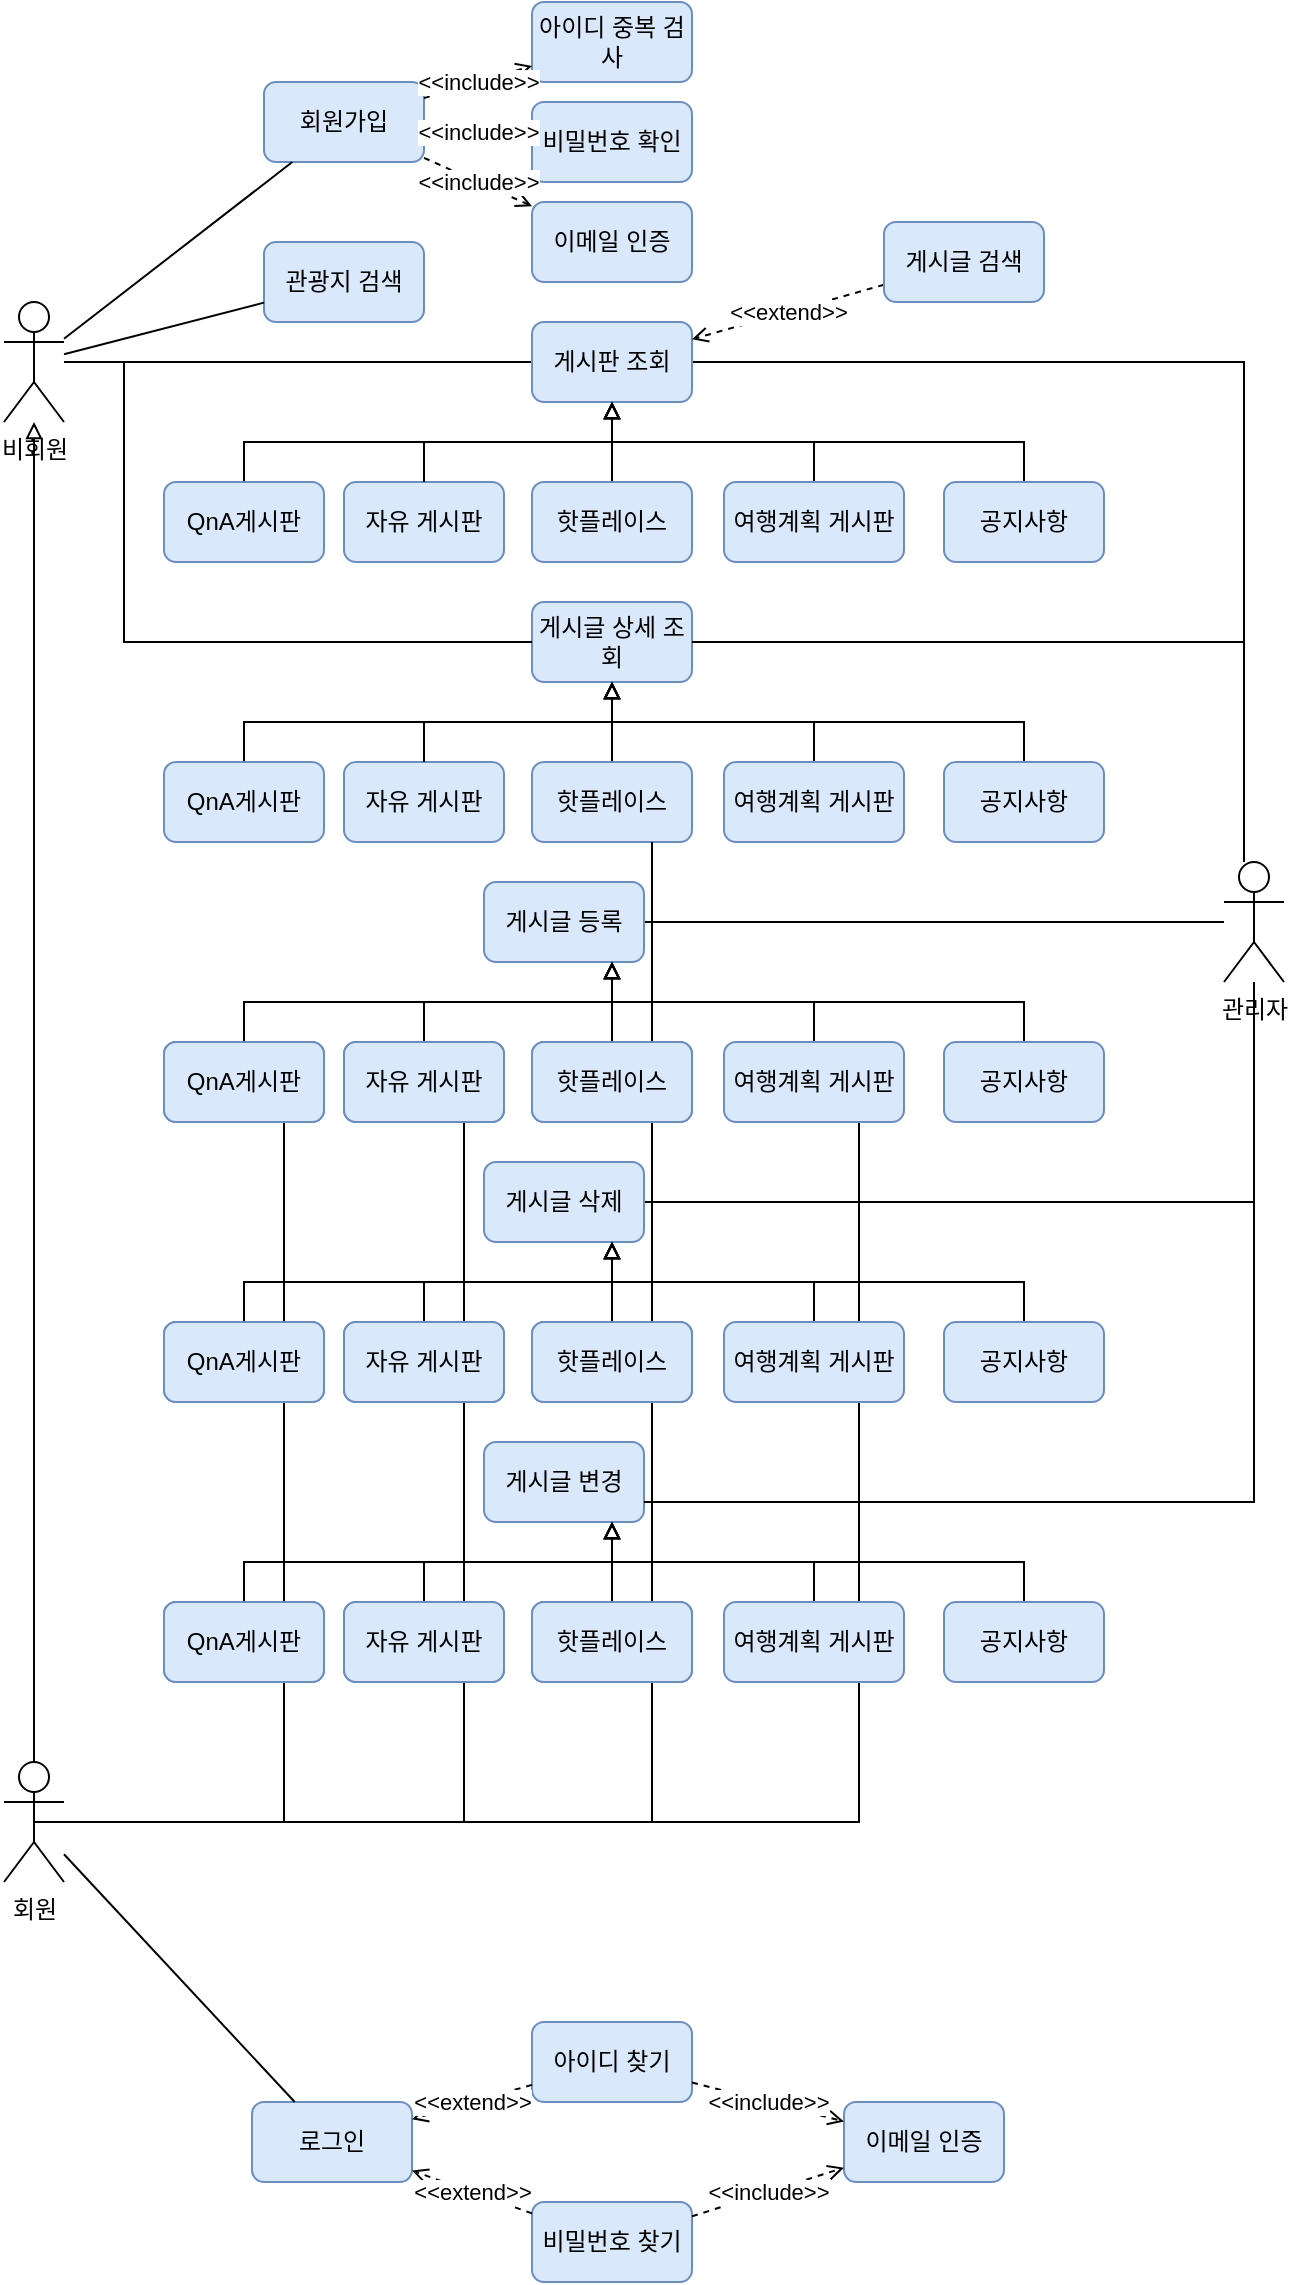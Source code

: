 <mxfile version="21.3.4" type="device">
  <diagram name="페이지-1" id="xjFrCTcLjA5Yc4_i040L">
    <mxGraphModel dx="1221" dy="644" grid="1" gridSize="10" guides="1" tooltips="1" connect="1" arrows="1" fold="1" page="1" pageScale="1" pageWidth="827" pageHeight="1169" math="0" shadow="0">
      <root>
        <mxCell id="0" />
        <mxCell id="1" parent="0" />
        <mxCell id="A2_3JVjYjOUM36ixpfyX-102" style="edgeStyle=orthogonalEdgeStyle;rounded=0;orthogonalLoop=1;jettySize=auto;html=1;endArrow=block;endFill=0;" parent="1" source="A2_3JVjYjOUM36ixpfyX-4" target="A2_3JVjYjOUM36ixpfyX-46" edge="1">
          <mxGeometry relative="1" as="geometry" />
        </mxCell>
        <mxCell id="A2_3JVjYjOUM36ixpfyX-203" style="edgeStyle=orthogonalEdgeStyle;rounded=0;orthogonalLoop=1;jettySize=auto;html=1;exitX=0.5;exitY=0.5;exitDx=0;exitDy=0;exitPerimeter=0;endArrow=none;endFill=0;entryX=0.75;entryY=1;entryDx=0;entryDy=0;" parent="1" source="A2_3JVjYjOUM36ixpfyX-4" target="A2_3JVjYjOUM36ixpfyX-167" edge="1">
          <mxGeometry relative="1" as="geometry">
            <mxPoint x="510" y="920.412" as="targetPoint" />
          </mxGeometry>
        </mxCell>
        <mxCell id="A2_3JVjYjOUM36ixpfyX-4" value="회원" style="shape=umlActor;verticalLabelPosition=bottom;verticalAlign=top;html=1;outlineConnect=0;" parent="1" vertex="1">
          <mxGeometry x="70" y="890" width="30" height="60" as="geometry" />
        </mxCell>
        <mxCell id="A2_3JVjYjOUM36ixpfyX-171" style="edgeStyle=orthogonalEdgeStyle;rounded=0;orthogonalLoop=1;jettySize=auto;html=1;endArrow=none;endFill=0;" parent="1" source="A2_3JVjYjOUM36ixpfyX-31" target="A2_3JVjYjOUM36ixpfyX-127" edge="1">
          <mxGeometry relative="1" as="geometry">
            <mxPoint x="695" y="140" as="targetPoint" />
            <Array as="points">
              <mxPoint x="690" y="190" />
            </Array>
          </mxGeometry>
        </mxCell>
        <mxCell id="A2_3JVjYjOUM36ixpfyX-173" style="edgeStyle=orthogonalEdgeStyle;rounded=0;orthogonalLoop=1;jettySize=auto;html=1;endArrow=none;endFill=0;" parent="1" source="A2_3JVjYjOUM36ixpfyX-31" target="A2_3JVjYjOUM36ixpfyX-160" edge="1">
          <mxGeometry relative="1" as="geometry" />
        </mxCell>
        <mxCell id="A2_3JVjYjOUM36ixpfyX-196" style="edgeStyle=orthogonalEdgeStyle;rounded=0;orthogonalLoop=1;jettySize=auto;html=1;endArrow=none;endFill=0;" parent="1" source="A2_3JVjYjOUM36ixpfyX-31" target="A2_3JVjYjOUM36ixpfyX-174" edge="1">
          <mxGeometry relative="1" as="geometry">
            <mxPoint x="695" y="630.0" as="targetPoint" />
            <Array as="points">
              <mxPoint x="695" y="610" />
            </Array>
          </mxGeometry>
        </mxCell>
        <mxCell id="A2_3JVjYjOUM36ixpfyX-31" value="관리자" style="shape=umlActor;verticalLabelPosition=bottom;verticalAlign=top;html=1;outlineConnect=0;" parent="1" vertex="1">
          <mxGeometry x="680" y="440" width="30" height="60" as="geometry" />
        </mxCell>
        <mxCell id="A2_3JVjYjOUM36ixpfyX-144" style="edgeStyle=orthogonalEdgeStyle;rounded=0;orthogonalLoop=1;jettySize=auto;html=1;endArrow=none;endFill=0;" parent="1" source="A2_3JVjYjOUM36ixpfyX-46" target="A2_3JVjYjOUM36ixpfyX-127" edge="1">
          <mxGeometry relative="1" as="geometry" />
        </mxCell>
        <mxCell id="A2_3JVjYjOUM36ixpfyX-46" value="비회원" style="shape=umlActor;verticalLabelPosition=bottom;verticalAlign=top;html=1;outlineConnect=0;" parent="1" vertex="1">
          <mxGeometry x="70" y="160" width="30" height="60" as="geometry" />
        </mxCell>
        <mxCell id="A2_3JVjYjOUM36ixpfyX-103" value="회원가입" style="rounded=1;whiteSpace=wrap;html=1;fillColor=#dae8fc;strokeColor=#6c8ebf;" parent="1" vertex="1">
          <mxGeometry x="200" y="50" width="80" height="40" as="geometry" />
        </mxCell>
        <mxCell id="A2_3JVjYjOUM36ixpfyX-106" value="" style="endArrow=none;html=1;rounded=0;" parent="1" source="A2_3JVjYjOUM36ixpfyX-46" target="A2_3JVjYjOUM36ixpfyX-103" edge="1">
          <mxGeometry width="50" height="50" relative="1" as="geometry">
            <mxPoint x="280" y="400" as="sourcePoint" />
            <mxPoint x="330" y="350" as="targetPoint" />
          </mxGeometry>
        </mxCell>
        <mxCell id="A2_3JVjYjOUM36ixpfyX-107" value="아이디 중복 검사" style="rounded=1;whiteSpace=wrap;html=1;fillColor=#dae8fc;strokeColor=#6c8ebf;" parent="1" vertex="1">
          <mxGeometry x="334" y="10" width="80" height="40" as="geometry" />
        </mxCell>
        <mxCell id="A2_3JVjYjOUM36ixpfyX-108" value="비밀번호 확인" style="rounded=1;whiteSpace=wrap;html=1;fillColor=#dae8fc;strokeColor=#6c8ebf;" parent="1" vertex="1">
          <mxGeometry x="334" y="60" width="80" height="40" as="geometry" />
        </mxCell>
        <mxCell id="A2_3JVjYjOUM36ixpfyX-109" value="이메일 인증" style="rounded=1;whiteSpace=wrap;html=1;fillColor=#dae8fc;strokeColor=#6c8ebf;" parent="1" vertex="1">
          <mxGeometry x="334" y="110" width="80" height="40" as="geometry" />
        </mxCell>
        <mxCell id="A2_3JVjYjOUM36ixpfyX-110" value="&amp;lt;&amp;lt;include&amp;gt;&amp;gt;" style="endArrow=open;html=1;rounded=0;dashed=1;endFill=0;" parent="1" source="A2_3JVjYjOUM36ixpfyX-103" target="A2_3JVjYjOUM36ixpfyX-107" edge="1">
          <mxGeometry width="50" height="50" relative="1" as="geometry">
            <mxPoint x="110" y="187" as="sourcePoint" />
            <mxPoint x="197" y="110" as="targetPoint" />
          </mxGeometry>
        </mxCell>
        <mxCell id="A2_3JVjYjOUM36ixpfyX-111" value="&amp;lt;&amp;lt;include&amp;gt;&amp;gt;" style="endArrow=open;html=1;rounded=0;dashed=1;endFill=0;" parent="1" source="A2_3JVjYjOUM36ixpfyX-103" target="A2_3JVjYjOUM36ixpfyX-108" edge="1">
          <mxGeometry width="50" height="50" relative="1" as="geometry">
            <mxPoint x="260" y="73" as="sourcePoint" />
            <mxPoint x="300" y="57" as="targetPoint" />
          </mxGeometry>
        </mxCell>
        <mxCell id="A2_3JVjYjOUM36ixpfyX-112" value="&amp;lt;&amp;lt;include&amp;gt;&amp;gt;" style="endArrow=open;html=1;rounded=0;dashed=1;endFill=0;" parent="1" source="A2_3JVjYjOUM36ixpfyX-103" target="A2_3JVjYjOUM36ixpfyX-109" edge="1">
          <mxGeometry width="50" height="50" relative="1" as="geometry">
            <mxPoint x="270" y="83" as="sourcePoint" />
            <mxPoint x="310" y="67" as="targetPoint" />
          </mxGeometry>
        </mxCell>
        <mxCell id="A2_3JVjYjOUM36ixpfyX-114" value="로그인" style="rounded=1;whiteSpace=wrap;html=1;fillColor=#dae8fc;strokeColor=#6c8ebf;" parent="1" vertex="1">
          <mxGeometry x="194" y="1060" width="80" height="40" as="geometry" />
        </mxCell>
        <mxCell id="A2_3JVjYjOUM36ixpfyX-115" value="아이디 찾기" style="rounded=1;whiteSpace=wrap;html=1;fillColor=#dae8fc;strokeColor=#6c8ebf;" parent="1" vertex="1">
          <mxGeometry x="334" y="1020" width="80" height="40" as="geometry" />
        </mxCell>
        <mxCell id="A2_3JVjYjOUM36ixpfyX-116" value="비밀번호 찾기" style="rounded=1;whiteSpace=wrap;html=1;fillColor=#dae8fc;strokeColor=#6c8ebf;" parent="1" vertex="1">
          <mxGeometry x="334" y="1110" width="80" height="40" as="geometry" />
        </mxCell>
        <mxCell id="A2_3JVjYjOUM36ixpfyX-121" value="" style="endArrow=none;html=1;rounded=0;" parent="1" source="A2_3JVjYjOUM36ixpfyX-4" target="A2_3JVjYjOUM36ixpfyX-114" edge="1">
          <mxGeometry width="50" height="50" relative="1" as="geometry">
            <mxPoint x="270" y="727" as="sourcePoint" />
            <mxPoint x="357" y="650" as="targetPoint" />
          </mxGeometry>
        </mxCell>
        <mxCell id="A2_3JVjYjOUM36ixpfyX-122" style="edgeStyle=orthogonalEdgeStyle;rounded=0;orthogonalLoop=1;jettySize=auto;html=1;exitX=0.5;exitY=1;exitDx=0;exitDy=0;" parent="1" source="A2_3JVjYjOUM36ixpfyX-115" target="A2_3JVjYjOUM36ixpfyX-115" edge="1">
          <mxGeometry relative="1" as="geometry" />
        </mxCell>
        <mxCell id="A2_3JVjYjOUM36ixpfyX-124" value="&amp;lt;&amp;lt;extend&amp;gt;&amp;gt;" style="endArrow=open;html=1;rounded=0;dashed=1;endFill=0;" parent="1" source="A2_3JVjYjOUM36ixpfyX-115" target="A2_3JVjYjOUM36ixpfyX-114" edge="1">
          <mxGeometry width="50" height="50" relative="1" as="geometry">
            <mxPoint x="94" y="1017" as="sourcePoint" />
            <mxPoint x="274" y="960" as="targetPoint" />
          </mxGeometry>
        </mxCell>
        <mxCell id="A2_3JVjYjOUM36ixpfyX-126" value="&amp;lt;&amp;lt;extend&amp;gt;&amp;gt;" style="endArrow=open;html=1;rounded=0;dashed=1;endFill=0;" parent="1" source="A2_3JVjYjOUM36ixpfyX-116" target="A2_3JVjYjOUM36ixpfyX-114" edge="1">
          <mxGeometry width="50" height="50" relative="1" as="geometry">
            <mxPoint x="328" y="1070" as="sourcePoint" />
            <mxPoint x="284" y="1080" as="targetPoint" />
          </mxGeometry>
        </mxCell>
        <mxCell id="A2_3JVjYjOUM36ixpfyX-127" value="게시판 조회" style="rounded=1;whiteSpace=wrap;html=1;fillColor=#dae8fc;strokeColor=#6c8ebf;" parent="1" vertex="1">
          <mxGeometry x="334" y="170" width="80" height="40" as="geometry" />
        </mxCell>
        <mxCell id="A2_3JVjYjOUM36ixpfyX-133" style="edgeStyle=orthogonalEdgeStyle;rounded=0;orthogonalLoop=1;jettySize=auto;html=1;endArrow=block;endFill=0;" parent="1" source="A2_3JVjYjOUM36ixpfyX-128" target="A2_3JVjYjOUM36ixpfyX-127" edge="1">
          <mxGeometry relative="1" as="geometry">
            <mxPoint x="190" y="220" as="targetPoint" />
            <Array as="points">
              <mxPoint x="190" y="230" />
              <mxPoint x="374" y="230" />
            </Array>
          </mxGeometry>
        </mxCell>
        <mxCell id="A2_3JVjYjOUM36ixpfyX-128" value="QnA게시판" style="rounded=1;whiteSpace=wrap;html=1;fillColor=#dae8fc;strokeColor=#6c8ebf;" parent="1" vertex="1">
          <mxGeometry x="150" y="250" width="80" height="40" as="geometry" />
        </mxCell>
        <mxCell id="A2_3JVjYjOUM36ixpfyX-129" value="자유 게시판" style="rounded=1;whiteSpace=wrap;html=1;fillColor=#dae8fc;strokeColor=#6c8ebf;" parent="1" vertex="1">
          <mxGeometry x="240" y="250" width="80" height="40" as="geometry" />
        </mxCell>
        <mxCell id="A2_3JVjYjOUM36ixpfyX-139" style="edgeStyle=orthogonalEdgeStyle;rounded=0;orthogonalLoop=1;jettySize=auto;html=1;endArrow=block;endFill=0;" parent="1" source="A2_3JVjYjOUM36ixpfyX-130" target="A2_3JVjYjOUM36ixpfyX-127" edge="1">
          <mxGeometry relative="1" as="geometry" />
        </mxCell>
        <mxCell id="A2_3JVjYjOUM36ixpfyX-130" value="핫플레이스" style="rounded=1;whiteSpace=wrap;html=1;fillColor=#dae8fc;strokeColor=#6c8ebf;" parent="1" vertex="1">
          <mxGeometry x="334" y="250" width="80" height="40" as="geometry" />
        </mxCell>
        <mxCell id="A2_3JVjYjOUM36ixpfyX-142" style="edgeStyle=orthogonalEdgeStyle;rounded=0;orthogonalLoop=1;jettySize=auto;html=1;endArrow=block;endFill=0;" parent="1" source="A2_3JVjYjOUM36ixpfyX-131" target="A2_3JVjYjOUM36ixpfyX-127" edge="1">
          <mxGeometry relative="1" as="geometry">
            <Array as="points">
              <mxPoint x="475" y="230" />
              <mxPoint x="374" y="230" />
            </Array>
          </mxGeometry>
        </mxCell>
        <mxCell id="A2_3JVjYjOUM36ixpfyX-131" value="여행계획 게시판" style="rounded=1;whiteSpace=wrap;html=1;fillColor=#dae8fc;strokeColor=#6c8ebf;" parent="1" vertex="1">
          <mxGeometry x="430" y="250" width="90" height="40" as="geometry" />
        </mxCell>
        <mxCell id="A2_3JVjYjOUM36ixpfyX-143" style="edgeStyle=orthogonalEdgeStyle;rounded=0;orthogonalLoop=1;jettySize=auto;html=1;endArrow=block;endFill=0;" parent="1" source="A2_3JVjYjOUM36ixpfyX-132" target="A2_3JVjYjOUM36ixpfyX-127" edge="1">
          <mxGeometry relative="1" as="geometry">
            <Array as="points">
              <mxPoint x="580" y="230" />
              <mxPoint x="374" y="230" />
            </Array>
          </mxGeometry>
        </mxCell>
        <mxCell id="A2_3JVjYjOUM36ixpfyX-132" value="공지사항" style="rounded=1;whiteSpace=wrap;html=1;fillColor=#dae8fc;strokeColor=#6c8ebf;" parent="1" vertex="1">
          <mxGeometry x="540" y="250" width="80" height="40" as="geometry" />
        </mxCell>
        <mxCell id="A2_3JVjYjOUM36ixpfyX-136" style="edgeStyle=orthogonalEdgeStyle;rounded=0;orthogonalLoop=1;jettySize=auto;html=1;endArrow=block;endFill=0;" parent="1" source="A2_3JVjYjOUM36ixpfyX-129" target="A2_3JVjYjOUM36ixpfyX-127" edge="1">
          <mxGeometry relative="1" as="geometry">
            <mxPoint x="464" y="360" as="targetPoint" />
            <mxPoint x="280" y="400" as="sourcePoint" />
            <Array as="points">
              <mxPoint x="280" y="230" />
              <mxPoint x="374" y="230" />
            </Array>
          </mxGeometry>
        </mxCell>
        <mxCell id="A2_3JVjYjOUM36ixpfyX-145" value="게시글 상세 조회" style="rounded=1;whiteSpace=wrap;html=1;fillColor=#dae8fc;strokeColor=#6c8ebf;" parent="1" vertex="1">
          <mxGeometry x="334" y="310" width="80" height="40" as="geometry" />
        </mxCell>
        <mxCell id="A2_3JVjYjOUM36ixpfyX-146" style="edgeStyle=orthogonalEdgeStyle;rounded=0;orthogonalLoop=1;jettySize=auto;html=1;endArrow=block;endFill=0;" parent="1" source="A2_3JVjYjOUM36ixpfyX-147" target="A2_3JVjYjOUM36ixpfyX-145" edge="1">
          <mxGeometry relative="1" as="geometry">
            <mxPoint x="190" y="360" as="targetPoint" />
            <Array as="points">
              <mxPoint x="190" y="370" />
              <mxPoint x="374" y="370" />
            </Array>
          </mxGeometry>
        </mxCell>
        <mxCell id="A2_3JVjYjOUM36ixpfyX-147" value="QnA게시판" style="rounded=1;whiteSpace=wrap;html=1;fillColor=#dae8fc;strokeColor=#6c8ebf;" parent="1" vertex="1">
          <mxGeometry x="150" y="390" width="80" height="40" as="geometry" />
        </mxCell>
        <mxCell id="A2_3JVjYjOUM36ixpfyX-148" value="자유 게시판" style="rounded=1;whiteSpace=wrap;html=1;fillColor=#dae8fc;strokeColor=#6c8ebf;" parent="1" vertex="1">
          <mxGeometry x="240" y="390" width="80" height="40" as="geometry" />
        </mxCell>
        <mxCell id="A2_3JVjYjOUM36ixpfyX-149" style="edgeStyle=orthogonalEdgeStyle;rounded=0;orthogonalLoop=1;jettySize=auto;html=1;endArrow=block;endFill=0;" parent="1" source="A2_3JVjYjOUM36ixpfyX-150" target="A2_3JVjYjOUM36ixpfyX-145" edge="1">
          <mxGeometry relative="1" as="geometry" />
        </mxCell>
        <mxCell id="A2_3JVjYjOUM36ixpfyX-150" value="핫플레이스" style="rounded=1;whiteSpace=wrap;html=1;fillColor=#dae8fc;strokeColor=#6c8ebf;" parent="1" vertex="1">
          <mxGeometry x="334" y="390" width="80" height="40" as="geometry" />
        </mxCell>
        <mxCell id="A2_3JVjYjOUM36ixpfyX-151" style="edgeStyle=orthogonalEdgeStyle;rounded=0;orthogonalLoop=1;jettySize=auto;html=1;endArrow=block;endFill=0;" parent="1" source="A2_3JVjYjOUM36ixpfyX-152" target="A2_3JVjYjOUM36ixpfyX-145" edge="1">
          <mxGeometry relative="1" as="geometry">
            <Array as="points">
              <mxPoint x="475" y="370" />
              <mxPoint x="374" y="370" />
            </Array>
          </mxGeometry>
        </mxCell>
        <mxCell id="A2_3JVjYjOUM36ixpfyX-152" value="여행계획 게시판" style="rounded=1;whiteSpace=wrap;html=1;fillColor=#dae8fc;strokeColor=#6c8ebf;" parent="1" vertex="1">
          <mxGeometry x="430" y="390" width="90" height="40" as="geometry" />
        </mxCell>
        <mxCell id="A2_3JVjYjOUM36ixpfyX-153" style="edgeStyle=orthogonalEdgeStyle;rounded=0;orthogonalLoop=1;jettySize=auto;html=1;endArrow=block;endFill=0;" parent="1" source="A2_3JVjYjOUM36ixpfyX-154" target="A2_3JVjYjOUM36ixpfyX-145" edge="1">
          <mxGeometry relative="1" as="geometry">
            <Array as="points">
              <mxPoint x="580" y="370" />
              <mxPoint x="374" y="370" />
            </Array>
          </mxGeometry>
        </mxCell>
        <mxCell id="A2_3JVjYjOUM36ixpfyX-154" value="공지사항" style="rounded=1;whiteSpace=wrap;html=1;fillColor=#dae8fc;strokeColor=#6c8ebf;" parent="1" vertex="1">
          <mxGeometry x="540" y="390" width="80" height="40" as="geometry" />
        </mxCell>
        <mxCell id="A2_3JVjYjOUM36ixpfyX-155" style="edgeStyle=orthogonalEdgeStyle;rounded=0;orthogonalLoop=1;jettySize=auto;html=1;endArrow=block;endFill=0;" parent="1" source="A2_3JVjYjOUM36ixpfyX-148" target="A2_3JVjYjOUM36ixpfyX-145" edge="1">
          <mxGeometry relative="1" as="geometry">
            <mxPoint x="464" y="500" as="targetPoint" />
            <mxPoint x="280" y="540" as="sourcePoint" />
            <Array as="points">
              <mxPoint x="280" y="370" />
              <mxPoint x="374" y="370" />
            </Array>
          </mxGeometry>
        </mxCell>
        <mxCell id="A2_3JVjYjOUM36ixpfyX-157" value="&amp;lt;&amp;lt;extend&amp;gt;&amp;gt;" style="endArrow=open;html=1;rounded=0;dashed=1;endFill=0;" parent="1" source="A2_3JVjYjOUM36ixpfyX-158" target="A2_3JVjYjOUM36ixpfyX-127" edge="1">
          <mxGeometry width="50" height="50" relative="1" as="geometry">
            <mxPoint x="360" y="551" as="sourcePoint" />
            <mxPoint x="300" y="569" as="targetPoint" />
          </mxGeometry>
        </mxCell>
        <mxCell id="A2_3JVjYjOUM36ixpfyX-158" value="게시글 검색" style="rounded=1;whiteSpace=wrap;html=1;fillColor=#dae8fc;strokeColor=#6c8ebf;" parent="1" vertex="1">
          <mxGeometry x="510" y="120" width="80" height="40" as="geometry" />
        </mxCell>
        <mxCell id="A2_3JVjYjOUM36ixpfyX-159" style="edgeStyle=orthogonalEdgeStyle;rounded=0;orthogonalLoop=1;jettySize=auto;html=1;endArrow=none;endFill=0;" parent="1" source="A2_3JVjYjOUM36ixpfyX-46" target="A2_3JVjYjOUM36ixpfyX-145" edge="1">
          <mxGeometry relative="1" as="geometry">
            <mxPoint x="110" y="200" as="sourcePoint" />
            <mxPoint x="344" y="200" as="targetPoint" />
            <Array as="points">
              <mxPoint x="130" y="190" />
              <mxPoint x="130" y="330" />
            </Array>
          </mxGeometry>
        </mxCell>
        <mxCell id="A2_3JVjYjOUM36ixpfyX-160" value="게시글 등록" style="rounded=1;whiteSpace=wrap;html=1;fillColor=#dae8fc;strokeColor=#6c8ebf;" parent="1" vertex="1">
          <mxGeometry x="310" y="450" width="80" height="40" as="geometry" />
        </mxCell>
        <mxCell id="A2_3JVjYjOUM36ixpfyX-161" style="edgeStyle=orthogonalEdgeStyle;rounded=0;orthogonalLoop=1;jettySize=auto;html=1;endArrow=block;endFill=0;" parent="1" source="A2_3JVjYjOUM36ixpfyX-162" target="A2_3JVjYjOUM36ixpfyX-160" edge="1">
          <mxGeometry relative="1" as="geometry">
            <mxPoint x="190" y="500" as="targetPoint" />
            <Array as="points">
              <mxPoint x="190" y="510" />
              <mxPoint x="374" y="510" />
            </Array>
          </mxGeometry>
        </mxCell>
        <mxCell id="A2_3JVjYjOUM36ixpfyX-162" value="QnA게시판" style="rounded=1;whiteSpace=wrap;html=1;fillColor=#dae8fc;strokeColor=#6c8ebf;" parent="1" vertex="1">
          <mxGeometry x="150" y="530" width="80" height="40" as="geometry" />
        </mxCell>
        <mxCell id="A2_3JVjYjOUM36ixpfyX-163" value="자유 게시판" style="rounded=1;whiteSpace=wrap;html=1;fillColor=#dae8fc;strokeColor=#6c8ebf;" parent="1" vertex="1">
          <mxGeometry x="240" y="530" width="80" height="40" as="geometry" />
        </mxCell>
        <mxCell id="A2_3JVjYjOUM36ixpfyX-164" style="edgeStyle=orthogonalEdgeStyle;rounded=0;orthogonalLoop=1;jettySize=auto;html=1;endArrow=block;endFill=0;" parent="1" source="A2_3JVjYjOUM36ixpfyX-165" target="A2_3JVjYjOUM36ixpfyX-160" edge="1">
          <mxGeometry relative="1" as="geometry">
            <Array as="points">
              <mxPoint x="374" y="490" />
              <mxPoint x="374" y="490" />
            </Array>
          </mxGeometry>
        </mxCell>
        <mxCell id="A2_3JVjYjOUM36ixpfyX-165" value="핫플레이스" style="rounded=1;whiteSpace=wrap;html=1;fillColor=#dae8fc;strokeColor=#6c8ebf;" parent="1" vertex="1">
          <mxGeometry x="334" y="530" width="80" height="40" as="geometry" />
        </mxCell>
        <mxCell id="A2_3JVjYjOUM36ixpfyX-166" style="edgeStyle=orthogonalEdgeStyle;rounded=0;orthogonalLoop=1;jettySize=auto;html=1;endArrow=block;endFill=0;" parent="1" source="A2_3JVjYjOUM36ixpfyX-167" target="A2_3JVjYjOUM36ixpfyX-160" edge="1">
          <mxGeometry relative="1" as="geometry">
            <Array as="points">
              <mxPoint x="475" y="510" />
              <mxPoint x="374" y="510" />
            </Array>
          </mxGeometry>
        </mxCell>
        <mxCell id="A2_3JVjYjOUM36ixpfyX-167" value="여행계획 게시판" style="rounded=1;whiteSpace=wrap;html=1;fillColor=#dae8fc;strokeColor=#6c8ebf;" parent="1" vertex="1">
          <mxGeometry x="430" y="530" width="90" height="40" as="geometry" />
        </mxCell>
        <mxCell id="A2_3JVjYjOUM36ixpfyX-168" style="edgeStyle=orthogonalEdgeStyle;rounded=0;orthogonalLoop=1;jettySize=auto;html=1;endArrow=block;endFill=0;" parent="1" source="A2_3JVjYjOUM36ixpfyX-169" target="A2_3JVjYjOUM36ixpfyX-160" edge="1">
          <mxGeometry relative="1" as="geometry">
            <Array as="points">
              <mxPoint x="580" y="510" />
              <mxPoint x="374" y="510" />
            </Array>
          </mxGeometry>
        </mxCell>
        <mxCell id="A2_3JVjYjOUM36ixpfyX-169" value="공지사항" style="rounded=1;whiteSpace=wrap;html=1;fillColor=#dae8fc;strokeColor=#6c8ebf;" parent="1" vertex="1">
          <mxGeometry x="540" y="530" width="80" height="40" as="geometry" />
        </mxCell>
        <mxCell id="A2_3JVjYjOUM36ixpfyX-170" style="edgeStyle=orthogonalEdgeStyle;rounded=0;orthogonalLoop=1;jettySize=auto;html=1;endArrow=block;endFill=0;" parent="1" source="A2_3JVjYjOUM36ixpfyX-163" target="A2_3JVjYjOUM36ixpfyX-160" edge="1">
          <mxGeometry relative="1" as="geometry">
            <mxPoint x="464" y="640" as="targetPoint" />
            <mxPoint x="280" y="680" as="sourcePoint" />
            <Array as="points">
              <mxPoint x="280" y="510" />
              <mxPoint x="374" y="510" />
            </Array>
          </mxGeometry>
        </mxCell>
        <mxCell id="A2_3JVjYjOUM36ixpfyX-172" style="edgeStyle=orthogonalEdgeStyle;rounded=0;orthogonalLoop=1;jettySize=auto;html=1;endArrow=none;endFill=0;" parent="1" source="A2_3JVjYjOUM36ixpfyX-31" target="A2_3JVjYjOUM36ixpfyX-145" edge="1">
          <mxGeometry relative="1" as="geometry">
            <mxPoint x="424" y="200" as="targetPoint" />
            <mxPoint x="700" y="450" as="sourcePoint" />
            <Array as="points">
              <mxPoint x="690" y="330" />
            </Array>
          </mxGeometry>
        </mxCell>
        <mxCell id="A2_3JVjYjOUM36ixpfyX-174" value="게시글 삭제" style="rounded=1;whiteSpace=wrap;html=1;fillColor=#dae8fc;strokeColor=#6c8ebf;" parent="1" vertex="1">
          <mxGeometry x="310" y="590" width="80" height="40" as="geometry" />
        </mxCell>
        <mxCell id="A2_3JVjYjOUM36ixpfyX-175" style="edgeStyle=orthogonalEdgeStyle;rounded=0;orthogonalLoop=1;jettySize=auto;html=1;endArrow=block;endFill=0;" parent="1" source="A2_3JVjYjOUM36ixpfyX-176" target="A2_3JVjYjOUM36ixpfyX-174" edge="1">
          <mxGeometry relative="1" as="geometry">
            <mxPoint x="190" y="640" as="targetPoint" />
            <Array as="points">
              <mxPoint x="190" y="650" />
              <mxPoint x="374" y="650" />
            </Array>
          </mxGeometry>
        </mxCell>
        <mxCell id="A2_3JVjYjOUM36ixpfyX-176" value="QnA게시판" style="rounded=1;whiteSpace=wrap;html=1;fillColor=#dae8fc;strokeColor=#6c8ebf;" parent="1" vertex="1">
          <mxGeometry x="150" y="670" width="80" height="40" as="geometry" />
        </mxCell>
        <mxCell id="A2_3JVjYjOUM36ixpfyX-177" value="자유 게시판" style="rounded=1;whiteSpace=wrap;html=1;fillColor=#dae8fc;strokeColor=#6c8ebf;" parent="1" vertex="1">
          <mxGeometry x="240" y="670" width="80" height="40" as="geometry" />
        </mxCell>
        <mxCell id="A2_3JVjYjOUM36ixpfyX-178" style="edgeStyle=orthogonalEdgeStyle;rounded=0;orthogonalLoop=1;jettySize=auto;html=1;endArrow=block;endFill=0;" parent="1" source="A2_3JVjYjOUM36ixpfyX-179" target="A2_3JVjYjOUM36ixpfyX-174" edge="1">
          <mxGeometry relative="1" as="geometry">
            <Array as="points">
              <mxPoint x="374" y="640" />
              <mxPoint x="374" y="640" />
            </Array>
          </mxGeometry>
        </mxCell>
        <mxCell id="A2_3JVjYjOUM36ixpfyX-179" value="핫플레이스" style="rounded=1;whiteSpace=wrap;html=1;fillColor=#dae8fc;strokeColor=#6c8ebf;" parent="1" vertex="1">
          <mxGeometry x="334" y="670" width="80" height="40" as="geometry" />
        </mxCell>
        <mxCell id="A2_3JVjYjOUM36ixpfyX-180" style="edgeStyle=orthogonalEdgeStyle;rounded=0;orthogonalLoop=1;jettySize=auto;html=1;endArrow=block;endFill=0;" parent="1" source="A2_3JVjYjOUM36ixpfyX-181" target="A2_3JVjYjOUM36ixpfyX-174" edge="1">
          <mxGeometry relative="1" as="geometry">
            <Array as="points">
              <mxPoint x="475" y="650" />
              <mxPoint x="374" y="650" />
            </Array>
          </mxGeometry>
        </mxCell>
        <mxCell id="A2_3JVjYjOUM36ixpfyX-181" value="여행계획 게시판" style="rounded=1;whiteSpace=wrap;html=1;fillColor=#dae8fc;strokeColor=#6c8ebf;" parent="1" vertex="1">
          <mxGeometry x="430" y="670" width="90" height="40" as="geometry" />
        </mxCell>
        <mxCell id="A2_3JVjYjOUM36ixpfyX-182" style="edgeStyle=orthogonalEdgeStyle;rounded=0;orthogonalLoop=1;jettySize=auto;html=1;endArrow=block;endFill=0;" parent="1" source="A2_3JVjYjOUM36ixpfyX-183" target="A2_3JVjYjOUM36ixpfyX-174" edge="1">
          <mxGeometry relative="1" as="geometry">
            <Array as="points">
              <mxPoint x="580" y="650" />
              <mxPoint x="374" y="650" />
            </Array>
          </mxGeometry>
        </mxCell>
        <mxCell id="A2_3JVjYjOUM36ixpfyX-183" value="공지사항" style="rounded=1;whiteSpace=wrap;html=1;fillColor=#dae8fc;strokeColor=#6c8ebf;" parent="1" vertex="1">
          <mxGeometry x="540" y="670" width="80" height="40" as="geometry" />
        </mxCell>
        <mxCell id="A2_3JVjYjOUM36ixpfyX-184" style="edgeStyle=orthogonalEdgeStyle;rounded=0;orthogonalLoop=1;jettySize=auto;html=1;endArrow=block;endFill=0;" parent="1" source="A2_3JVjYjOUM36ixpfyX-177" target="A2_3JVjYjOUM36ixpfyX-174" edge="1">
          <mxGeometry relative="1" as="geometry">
            <mxPoint x="464" y="780" as="targetPoint" />
            <mxPoint x="280" y="820" as="sourcePoint" />
            <Array as="points">
              <mxPoint x="280" y="650" />
              <mxPoint x="374" y="650" />
            </Array>
          </mxGeometry>
        </mxCell>
        <mxCell id="A2_3JVjYjOUM36ixpfyX-185" value="게시글 변경" style="rounded=1;whiteSpace=wrap;html=1;fillColor=#dae8fc;strokeColor=#6c8ebf;" parent="1" vertex="1">
          <mxGeometry x="310" y="730" width="80" height="40" as="geometry" />
        </mxCell>
        <mxCell id="A2_3JVjYjOUM36ixpfyX-186" style="edgeStyle=orthogonalEdgeStyle;rounded=0;orthogonalLoop=1;jettySize=auto;html=1;endArrow=block;endFill=0;" parent="1" source="A2_3JVjYjOUM36ixpfyX-187" target="A2_3JVjYjOUM36ixpfyX-185" edge="1">
          <mxGeometry relative="1" as="geometry">
            <mxPoint x="190" y="780" as="targetPoint" />
            <Array as="points">
              <mxPoint x="190" y="790" />
              <mxPoint x="374" y="790" />
            </Array>
          </mxGeometry>
        </mxCell>
        <mxCell id="A2_3JVjYjOUM36ixpfyX-187" value="QnA게시판" style="rounded=1;whiteSpace=wrap;html=1;fillColor=#dae8fc;strokeColor=#6c8ebf;" parent="1" vertex="1">
          <mxGeometry x="150" y="810" width="80" height="40" as="geometry" />
        </mxCell>
        <mxCell id="A2_3JVjYjOUM36ixpfyX-188" value="자유 게시판" style="rounded=1;whiteSpace=wrap;html=1;fillColor=#dae8fc;strokeColor=#6c8ebf;" parent="1" vertex="1">
          <mxGeometry x="240" y="810" width="80" height="40" as="geometry" />
        </mxCell>
        <mxCell id="A2_3JVjYjOUM36ixpfyX-189" style="edgeStyle=orthogonalEdgeStyle;rounded=0;orthogonalLoop=1;jettySize=auto;html=1;endArrow=block;endFill=0;" parent="1" source="A2_3JVjYjOUM36ixpfyX-190" target="A2_3JVjYjOUM36ixpfyX-185" edge="1">
          <mxGeometry relative="1" as="geometry">
            <Array as="points">
              <mxPoint x="374" y="780" />
              <mxPoint x="374" y="780" />
            </Array>
          </mxGeometry>
        </mxCell>
        <mxCell id="A2_3JVjYjOUM36ixpfyX-190" value="핫플레이스" style="rounded=1;whiteSpace=wrap;html=1;fillColor=#dae8fc;strokeColor=#6c8ebf;" parent="1" vertex="1">
          <mxGeometry x="334" y="810" width="80" height="40" as="geometry" />
        </mxCell>
        <mxCell id="A2_3JVjYjOUM36ixpfyX-191" style="edgeStyle=orthogonalEdgeStyle;rounded=0;orthogonalLoop=1;jettySize=auto;html=1;endArrow=block;endFill=0;" parent="1" source="A2_3JVjYjOUM36ixpfyX-192" target="A2_3JVjYjOUM36ixpfyX-185" edge="1">
          <mxGeometry relative="1" as="geometry">
            <Array as="points">
              <mxPoint x="475" y="790" />
              <mxPoint x="374" y="790" />
            </Array>
          </mxGeometry>
        </mxCell>
        <mxCell id="A2_3JVjYjOUM36ixpfyX-192" value="여행계획 게시판" style="rounded=1;whiteSpace=wrap;html=1;fillColor=#dae8fc;strokeColor=#6c8ebf;" parent="1" vertex="1">
          <mxGeometry x="430" y="810" width="90" height="40" as="geometry" />
        </mxCell>
        <mxCell id="A2_3JVjYjOUM36ixpfyX-193" style="edgeStyle=orthogonalEdgeStyle;rounded=0;orthogonalLoop=1;jettySize=auto;html=1;endArrow=block;endFill=0;" parent="1" source="A2_3JVjYjOUM36ixpfyX-194" target="A2_3JVjYjOUM36ixpfyX-185" edge="1">
          <mxGeometry relative="1" as="geometry">
            <Array as="points">
              <mxPoint x="580" y="790" />
              <mxPoint x="374" y="790" />
            </Array>
          </mxGeometry>
        </mxCell>
        <mxCell id="A2_3JVjYjOUM36ixpfyX-194" value="공지사항" style="rounded=1;whiteSpace=wrap;html=1;fillColor=#dae8fc;strokeColor=#6c8ebf;" parent="1" vertex="1">
          <mxGeometry x="540" y="810" width="80" height="40" as="geometry" />
        </mxCell>
        <mxCell id="A2_3JVjYjOUM36ixpfyX-195" style="edgeStyle=orthogonalEdgeStyle;rounded=0;orthogonalLoop=1;jettySize=auto;html=1;endArrow=block;endFill=0;" parent="1" source="A2_3JVjYjOUM36ixpfyX-188" target="A2_3JVjYjOUM36ixpfyX-185" edge="1">
          <mxGeometry relative="1" as="geometry">
            <mxPoint x="464" y="920" as="targetPoint" />
            <mxPoint x="280" y="960" as="sourcePoint" />
            <Array as="points">
              <mxPoint x="280" y="790" />
              <mxPoint x="374" y="790" />
            </Array>
          </mxGeometry>
        </mxCell>
        <mxCell id="A2_3JVjYjOUM36ixpfyX-197" style="edgeStyle=orthogonalEdgeStyle;rounded=0;orthogonalLoop=1;jettySize=auto;html=1;endArrow=none;endFill=0;" parent="1" source="A2_3JVjYjOUM36ixpfyX-31" target="A2_3JVjYjOUM36ixpfyX-185" edge="1">
          <mxGeometry relative="1" as="geometry">
            <mxPoint x="424" y="620" as="targetPoint" />
            <mxPoint x="705" y="510" as="sourcePoint" />
            <Array as="points">
              <mxPoint x="695" y="760" />
            </Array>
          </mxGeometry>
        </mxCell>
        <mxCell id="A2_3JVjYjOUM36ixpfyX-198" value="관광지 검색" style="rounded=1;whiteSpace=wrap;html=1;fillColor=#dae8fc;strokeColor=#6c8ebf;" parent="1" vertex="1">
          <mxGeometry x="200" y="130" width="80" height="40" as="geometry" />
        </mxCell>
        <mxCell id="A2_3JVjYjOUM36ixpfyX-199" value="" style="endArrow=none;html=1;rounded=0;" parent="1" source="A2_3JVjYjOUM36ixpfyX-46" target="A2_3JVjYjOUM36ixpfyX-198" edge="1">
          <mxGeometry width="50" height="50" relative="1" as="geometry">
            <mxPoint x="110" y="188" as="sourcePoint" />
            <mxPoint x="224" y="100" as="targetPoint" />
          </mxGeometry>
        </mxCell>
        <mxCell id="A2_3JVjYjOUM36ixpfyX-200" value="이메일 인증" style="rounded=1;whiteSpace=wrap;html=1;fillColor=#dae8fc;strokeColor=#6c8ebf;" parent="1" vertex="1">
          <mxGeometry x="490" y="1060" width="80" height="40" as="geometry" />
        </mxCell>
        <mxCell id="A2_3JVjYjOUM36ixpfyX-201" value="&amp;lt;&amp;lt;include&amp;gt;&amp;gt;" style="endArrow=open;html=1;rounded=0;dashed=1;endFill=0;" parent="1" source="A2_3JVjYjOUM36ixpfyX-116" target="A2_3JVjYjOUM36ixpfyX-200" edge="1">
          <mxGeometry width="50" height="50" relative="1" as="geometry">
            <mxPoint x="290" y="878" as="sourcePoint" />
            <mxPoint x="344" y="902" as="targetPoint" />
          </mxGeometry>
        </mxCell>
        <mxCell id="A2_3JVjYjOUM36ixpfyX-202" value="&amp;lt;&amp;lt;include&amp;gt;&amp;gt;" style="endArrow=open;html=1;rounded=0;dashed=1;endFill=0;" parent="1" source="A2_3JVjYjOUM36ixpfyX-115" target="A2_3JVjYjOUM36ixpfyX-200" edge="1">
          <mxGeometry width="50" height="50" relative="1" as="geometry">
            <mxPoint x="424" y="1126" as="sourcePoint" />
            <mxPoint x="510" y="1094" as="targetPoint" />
          </mxGeometry>
        </mxCell>
        <mxCell id="A2_3JVjYjOUM36ixpfyX-205" style="edgeStyle=orthogonalEdgeStyle;rounded=0;orthogonalLoop=1;jettySize=auto;html=1;exitX=0.5;exitY=0.5;exitDx=0;exitDy=0;exitPerimeter=0;endArrow=none;endFill=0;entryX=0.75;entryY=1;entryDx=0;entryDy=0;" parent="1" source="A2_3JVjYjOUM36ixpfyX-4" target="A2_3JVjYjOUM36ixpfyX-190" edge="1">
          <mxGeometry relative="1" as="geometry">
            <mxPoint x="508" y="860" as="targetPoint" />
            <mxPoint x="95" y="930" as="sourcePoint" />
          </mxGeometry>
        </mxCell>
        <mxCell id="A2_3JVjYjOUM36ixpfyX-206" style="edgeStyle=orthogonalEdgeStyle;rounded=0;orthogonalLoop=1;jettySize=auto;html=1;endArrow=none;endFill=0;entryX=0.75;entryY=1;entryDx=0;entryDy=0;" parent="1" source="A2_3JVjYjOUM36ixpfyX-4" target="A2_3JVjYjOUM36ixpfyX-215" edge="1">
          <mxGeometry relative="1" as="geometry">
            <mxPoint x="300" y="850" as="targetPoint" />
            <mxPoint x="105" y="940" as="sourcePoint" />
            <Array as="points">
              <mxPoint x="300" y="920" />
            </Array>
          </mxGeometry>
        </mxCell>
        <mxCell id="A2_3JVjYjOUM36ixpfyX-207" style="edgeStyle=orthogonalEdgeStyle;rounded=0;orthogonalLoop=1;jettySize=auto;html=1;endArrow=none;endFill=0;entryX=0.75;entryY=1;entryDx=0;entryDy=0;" parent="1" source="A2_3JVjYjOUM36ixpfyX-4" target="A2_3JVjYjOUM36ixpfyX-216" edge="1">
          <mxGeometry relative="1" as="geometry">
            <mxPoint x="210" y="850" as="targetPoint" />
            <mxPoint x="115" y="950" as="sourcePoint" />
          </mxGeometry>
        </mxCell>
        <mxCell id="A2_3JVjYjOUM36ixpfyX-209" style="edgeStyle=orthogonalEdgeStyle;rounded=0;orthogonalLoop=1;jettySize=auto;html=1;exitX=0.5;exitY=0.5;exitDx=0;exitDy=0;exitPerimeter=0;endArrow=none;endFill=0;entryX=0.75;entryY=1;entryDx=0;entryDy=0;" parent="1" source="A2_3JVjYjOUM36ixpfyX-4" target="A2_3JVjYjOUM36ixpfyX-150" edge="1">
          <mxGeometry relative="1" as="geometry">
            <mxPoint x="414" y="870" as="targetPoint" />
            <mxPoint x="105" y="940" as="sourcePoint" />
          </mxGeometry>
        </mxCell>
        <mxCell id="A2_3JVjYjOUM36ixpfyX-210" value="핫플레이스" style="rounded=1;whiteSpace=wrap;html=1;fillColor=#dae8fc;strokeColor=#6c8ebf;" parent="1" vertex="1">
          <mxGeometry x="334" y="810" width="80" height="40" as="geometry" />
        </mxCell>
        <mxCell id="A2_3JVjYjOUM36ixpfyX-211" value="핫플레이스" style="rounded=1;whiteSpace=wrap;html=1;fillColor=#dae8fc;strokeColor=#6c8ebf;" parent="1" vertex="1">
          <mxGeometry x="334" y="670" width="80" height="40" as="geometry" />
        </mxCell>
        <mxCell id="A2_3JVjYjOUM36ixpfyX-212" value="핫플레이스" style="rounded=1;whiteSpace=wrap;html=1;fillColor=#dae8fc;strokeColor=#6c8ebf;" parent="1" vertex="1">
          <mxGeometry x="334" y="530" width="80" height="40" as="geometry" />
        </mxCell>
        <mxCell id="A2_3JVjYjOUM36ixpfyX-213" value="자유 게시판" style="rounded=1;whiteSpace=wrap;html=1;fillColor=#dae8fc;strokeColor=#6c8ebf;" parent="1" vertex="1">
          <mxGeometry x="240" y="810" width="80" height="40" as="geometry" />
        </mxCell>
        <mxCell id="A2_3JVjYjOUM36ixpfyX-214" value="자유 게시판" style="rounded=1;whiteSpace=wrap;html=1;fillColor=#dae8fc;strokeColor=#6c8ebf;" parent="1" vertex="1">
          <mxGeometry x="240" y="670" width="80" height="40" as="geometry" />
        </mxCell>
        <mxCell id="A2_3JVjYjOUM36ixpfyX-215" value="자유 게시판" style="rounded=1;whiteSpace=wrap;html=1;fillColor=#dae8fc;strokeColor=#6c8ebf;" parent="1" vertex="1">
          <mxGeometry x="240" y="530" width="80" height="40" as="geometry" />
        </mxCell>
        <mxCell id="A2_3JVjYjOUM36ixpfyX-216" value="QnA게시판" style="rounded=1;whiteSpace=wrap;html=1;fillColor=#dae8fc;strokeColor=#6c8ebf;" parent="1" vertex="1">
          <mxGeometry x="150" y="530" width="80" height="40" as="geometry" />
        </mxCell>
        <mxCell id="A2_3JVjYjOUM36ixpfyX-217" value="QnA게시판" style="rounded=1;whiteSpace=wrap;html=1;fillColor=#dae8fc;strokeColor=#6c8ebf;" parent="1" vertex="1">
          <mxGeometry x="150" y="670" width="80" height="40" as="geometry" />
        </mxCell>
        <mxCell id="A2_3JVjYjOUM36ixpfyX-218" value="QnA게시판" style="rounded=1;whiteSpace=wrap;html=1;fillColor=#dae8fc;strokeColor=#6c8ebf;" parent="1" vertex="1">
          <mxGeometry x="150" y="810" width="80" height="40" as="geometry" />
        </mxCell>
      </root>
    </mxGraphModel>
  </diagram>
</mxfile>
